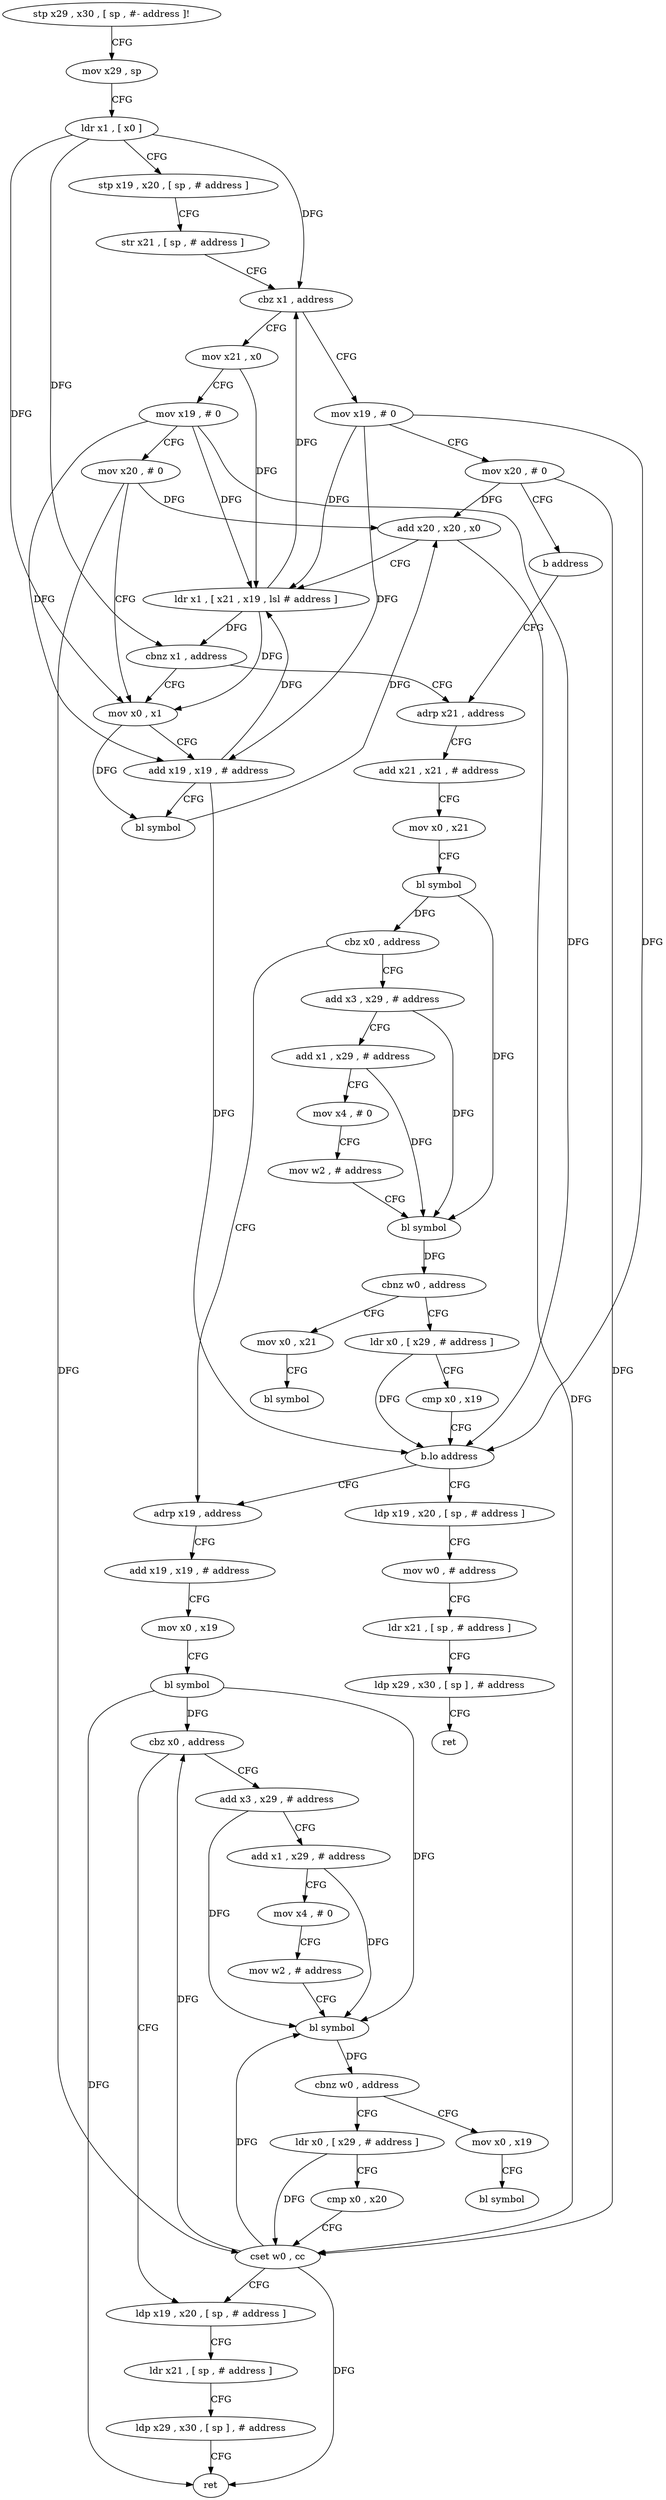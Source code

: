 digraph "func" {
"4284040" [label = "stp x29 , x30 , [ sp , #- address ]!" ]
"4284044" [label = "mov x29 , sp" ]
"4284048" [label = "ldr x1 , [ x0 ]" ]
"4284052" [label = "stp x19 , x20 , [ sp , # address ]" ]
"4284056" [label = "str x21 , [ sp , # address ]" ]
"4284060" [label = "cbz x1 , address" ]
"4284252" [label = "mov x19 , # 0" ]
"4284064" [label = "mov x21 , x0" ]
"4284256" [label = "mov x20 , # 0" ]
"4284260" [label = "b address" ]
"4284100" [label = "adrp x21 , address" ]
"4284068" [label = "mov x19 , # 0" ]
"4284072" [label = "mov x20 , # 0" ]
"4284076" [label = "mov x0 , x1" ]
"4284104" [label = "add x21 , x21 , # address" ]
"4284108" [label = "mov x0 , x21" ]
"4284112" [label = "bl symbol" ]
"4284116" [label = "cbz x0 , address" ]
"4284156" [label = "adrp x19 , address" ]
"4284120" [label = "add x3 , x29 , # address" ]
"4284080" [label = "add x19 , x19 , # address" ]
"4284084" [label = "bl symbol" ]
"4284088" [label = "add x20 , x20 , x0" ]
"4284092" [label = "ldr x1 , [ x21 , x19 , lsl # address ]" ]
"4284096" [label = "cbnz x1 , address" ]
"4284160" [label = "add x19 , x19 , # address" ]
"4284164" [label = "mov x0 , x19" ]
"4284168" [label = "bl symbol" ]
"4284172" [label = "cbz x0 , address" ]
"4284212" [label = "ldp x19 , x20 , [ sp , # address ]" ]
"4284176" [label = "add x3 , x29 , # address" ]
"4284124" [label = "add x1 , x29 , # address" ]
"4284128" [label = "mov x4 , # 0" ]
"4284132" [label = "mov w2 , # address" ]
"4284136" [label = "bl symbol" ]
"4284140" [label = "cbnz w0 , address" ]
"4284272" [label = "mov x0 , x21" ]
"4284144" [label = "ldr x0 , [ x29 , # address ]" ]
"4284216" [label = "ldr x21 , [ sp , # address ]" ]
"4284220" [label = "ldp x29 , x30 , [ sp ] , # address" ]
"4284224" [label = "ret" ]
"4284180" [label = "add x1 , x29 , # address" ]
"4284184" [label = "mov x4 , # 0" ]
"4284188" [label = "mov w2 , # address" ]
"4284192" [label = "bl symbol" ]
"4284196" [label = "cbnz w0 , address" ]
"4284264" [label = "mov x0 , x19" ]
"4284200" [label = "ldr x0 , [ x29 , # address ]" ]
"4284276" [label = "bl symbol" ]
"4284148" [label = "cmp x0 , x19" ]
"4284152" [label = "b.lo address" ]
"4284232" [label = "ldp x19 , x20 , [ sp , # address ]" ]
"4284268" [label = "bl symbol" ]
"4284204" [label = "cmp x0 , x20" ]
"4284208" [label = "cset w0 , cc" ]
"4284236" [label = "mov w0 , # address" ]
"4284240" [label = "ldr x21 , [ sp , # address ]" ]
"4284244" [label = "ldp x29 , x30 , [ sp ] , # address" ]
"4284248" [label = "ret" ]
"4284040" -> "4284044" [ label = "CFG" ]
"4284044" -> "4284048" [ label = "CFG" ]
"4284048" -> "4284052" [ label = "CFG" ]
"4284048" -> "4284060" [ label = "DFG" ]
"4284048" -> "4284076" [ label = "DFG" ]
"4284048" -> "4284096" [ label = "DFG" ]
"4284052" -> "4284056" [ label = "CFG" ]
"4284056" -> "4284060" [ label = "CFG" ]
"4284060" -> "4284252" [ label = "CFG" ]
"4284060" -> "4284064" [ label = "CFG" ]
"4284252" -> "4284256" [ label = "CFG" ]
"4284252" -> "4284080" [ label = "DFG" ]
"4284252" -> "4284092" [ label = "DFG" ]
"4284252" -> "4284152" [ label = "DFG" ]
"4284064" -> "4284068" [ label = "CFG" ]
"4284064" -> "4284092" [ label = "DFG" ]
"4284256" -> "4284260" [ label = "CFG" ]
"4284256" -> "4284088" [ label = "DFG" ]
"4284256" -> "4284208" [ label = "DFG" ]
"4284260" -> "4284100" [ label = "CFG" ]
"4284100" -> "4284104" [ label = "CFG" ]
"4284068" -> "4284072" [ label = "CFG" ]
"4284068" -> "4284080" [ label = "DFG" ]
"4284068" -> "4284092" [ label = "DFG" ]
"4284068" -> "4284152" [ label = "DFG" ]
"4284072" -> "4284076" [ label = "CFG" ]
"4284072" -> "4284088" [ label = "DFG" ]
"4284072" -> "4284208" [ label = "DFG" ]
"4284076" -> "4284080" [ label = "CFG" ]
"4284076" -> "4284084" [ label = "DFG" ]
"4284104" -> "4284108" [ label = "CFG" ]
"4284108" -> "4284112" [ label = "CFG" ]
"4284112" -> "4284116" [ label = "DFG" ]
"4284112" -> "4284136" [ label = "DFG" ]
"4284116" -> "4284156" [ label = "CFG" ]
"4284116" -> "4284120" [ label = "CFG" ]
"4284156" -> "4284160" [ label = "CFG" ]
"4284120" -> "4284124" [ label = "CFG" ]
"4284120" -> "4284136" [ label = "DFG" ]
"4284080" -> "4284084" [ label = "CFG" ]
"4284080" -> "4284092" [ label = "DFG" ]
"4284080" -> "4284152" [ label = "DFG" ]
"4284084" -> "4284088" [ label = "DFG" ]
"4284088" -> "4284092" [ label = "CFG" ]
"4284088" -> "4284208" [ label = "DFG" ]
"4284092" -> "4284096" [ label = "DFG" ]
"4284092" -> "4284060" [ label = "DFG" ]
"4284092" -> "4284076" [ label = "DFG" ]
"4284096" -> "4284076" [ label = "CFG" ]
"4284096" -> "4284100" [ label = "CFG" ]
"4284160" -> "4284164" [ label = "CFG" ]
"4284164" -> "4284168" [ label = "CFG" ]
"4284168" -> "4284172" [ label = "DFG" ]
"4284168" -> "4284224" [ label = "DFG" ]
"4284168" -> "4284192" [ label = "DFG" ]
"4284172" -> "4284212" [ label = "CFG" ]
"4284172" -> "4284176" [ label = "CFG" ]
"4284212" -> "4284216" [ label = "CFG" ]
"4284176" -> "4284180" [ label = "CFG" ]
"4284176" -> "4284192" [ label = "DFG" ]
"4284124" -> "4284128" [ label = "CFG" ]
"4284124" -> "4284136" [ label = "DFG" ]
"4284128" -> "4284132" [ label = "CFG" ]
"4284132" -> "4284136" [ label = "CFG" ]
"4284136" -> "4284140" [ label = "DFG" ]
"4284140" -> "4284272" [ label = "CFG" ]
"4284140" -> "4284144" [ label = "CFG" ]
"4284272" -> "4284276" [ label = "CFG" ]
"4284144" -> "4284148" [ label = "CFG" ]
"4284144" -> "4284152" [ label = "DFG" ]
"4284216" -> "4284220" [ label = "CFG" ]
"4284220" -> "4284224" [ label = "CFG" ]
"4284180" -> "4284184" [ label = "CFG" ]
"4284180" -> "4284192" [ label = "DFG" ]
"4284184" -> "4284188" [ label = "CFG" ]
"4284188" -> "4284192" [ label = "CFG" ]
"4284192" -> "4284196" [ label = "DFG" ]
"4284196" -> "4284264" [ label = "CFG" ]
"4284196" -> "4284200" [ label = "CFG" ]
"4284264" -> "4284268" [ label = "CFG" ]
"4284200" -> "4284204" [ label = "CFG" ]
"4284200" -> "4284208" [ label = "DFG" ]
"4284148" -> "4284152" [ label = "CFG" ]
"4284152" -> "4284232" [ label = "CFG" ]
"4284152" -> "4284156" [ label = "CFG" ]
"4284232" -> "4284236" [ label = "CFG" ]
"4284204" -> "4284208" [ label = "CFG" ]
"4284208" -> "4284212" [ label = "CFG" ]
"4284208" -> "4284172" [ label = "DFG" ]
"4284208" -> "4284224" [ label = "DFG" ]
"4284208" -> "4284192" [ label = "DFG" ]
"4284236" -> "4284240" [ label = "CFG" ]
"4284240" -> "4284244" [ label = "CFG" ]
"4284244" -> "4284248" [ label = "CFG" ]
}
